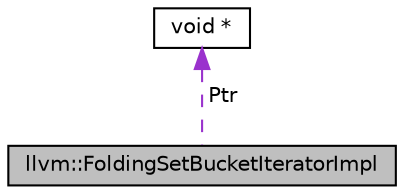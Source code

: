 digraph "llvm::FoldingSetBucketIteratorImpl"
{
 // LATEX_PDF_SIZE
  bgcolor="transparent";
  edge [fontname="Helvetica",fontsize="10",labelfontname="Helvetica",labelfontsize="10"];
  node [fontname="Helvetica",fontsize="10",shape="box"];
  Node1 [label="llvm::FoldingSetBucketIteratorImpl",height=0.2,width=0.4,color="black", fillcolor="grey75", style="filled", fontcolor="black",tooltip="FoldingSetBucketIteratorImpl - This is the common bucket iterator support shared by all folding sets,..."];
  Node2 -> Node1 [dir="back",color="darkorchid3",fontsize="10",style="dashed",label=" Ptr" ,fontname="Helvetica"];
  Node2 [label="void *",height=0.2,width=0.4,color="black",tooltip=" "];
}
